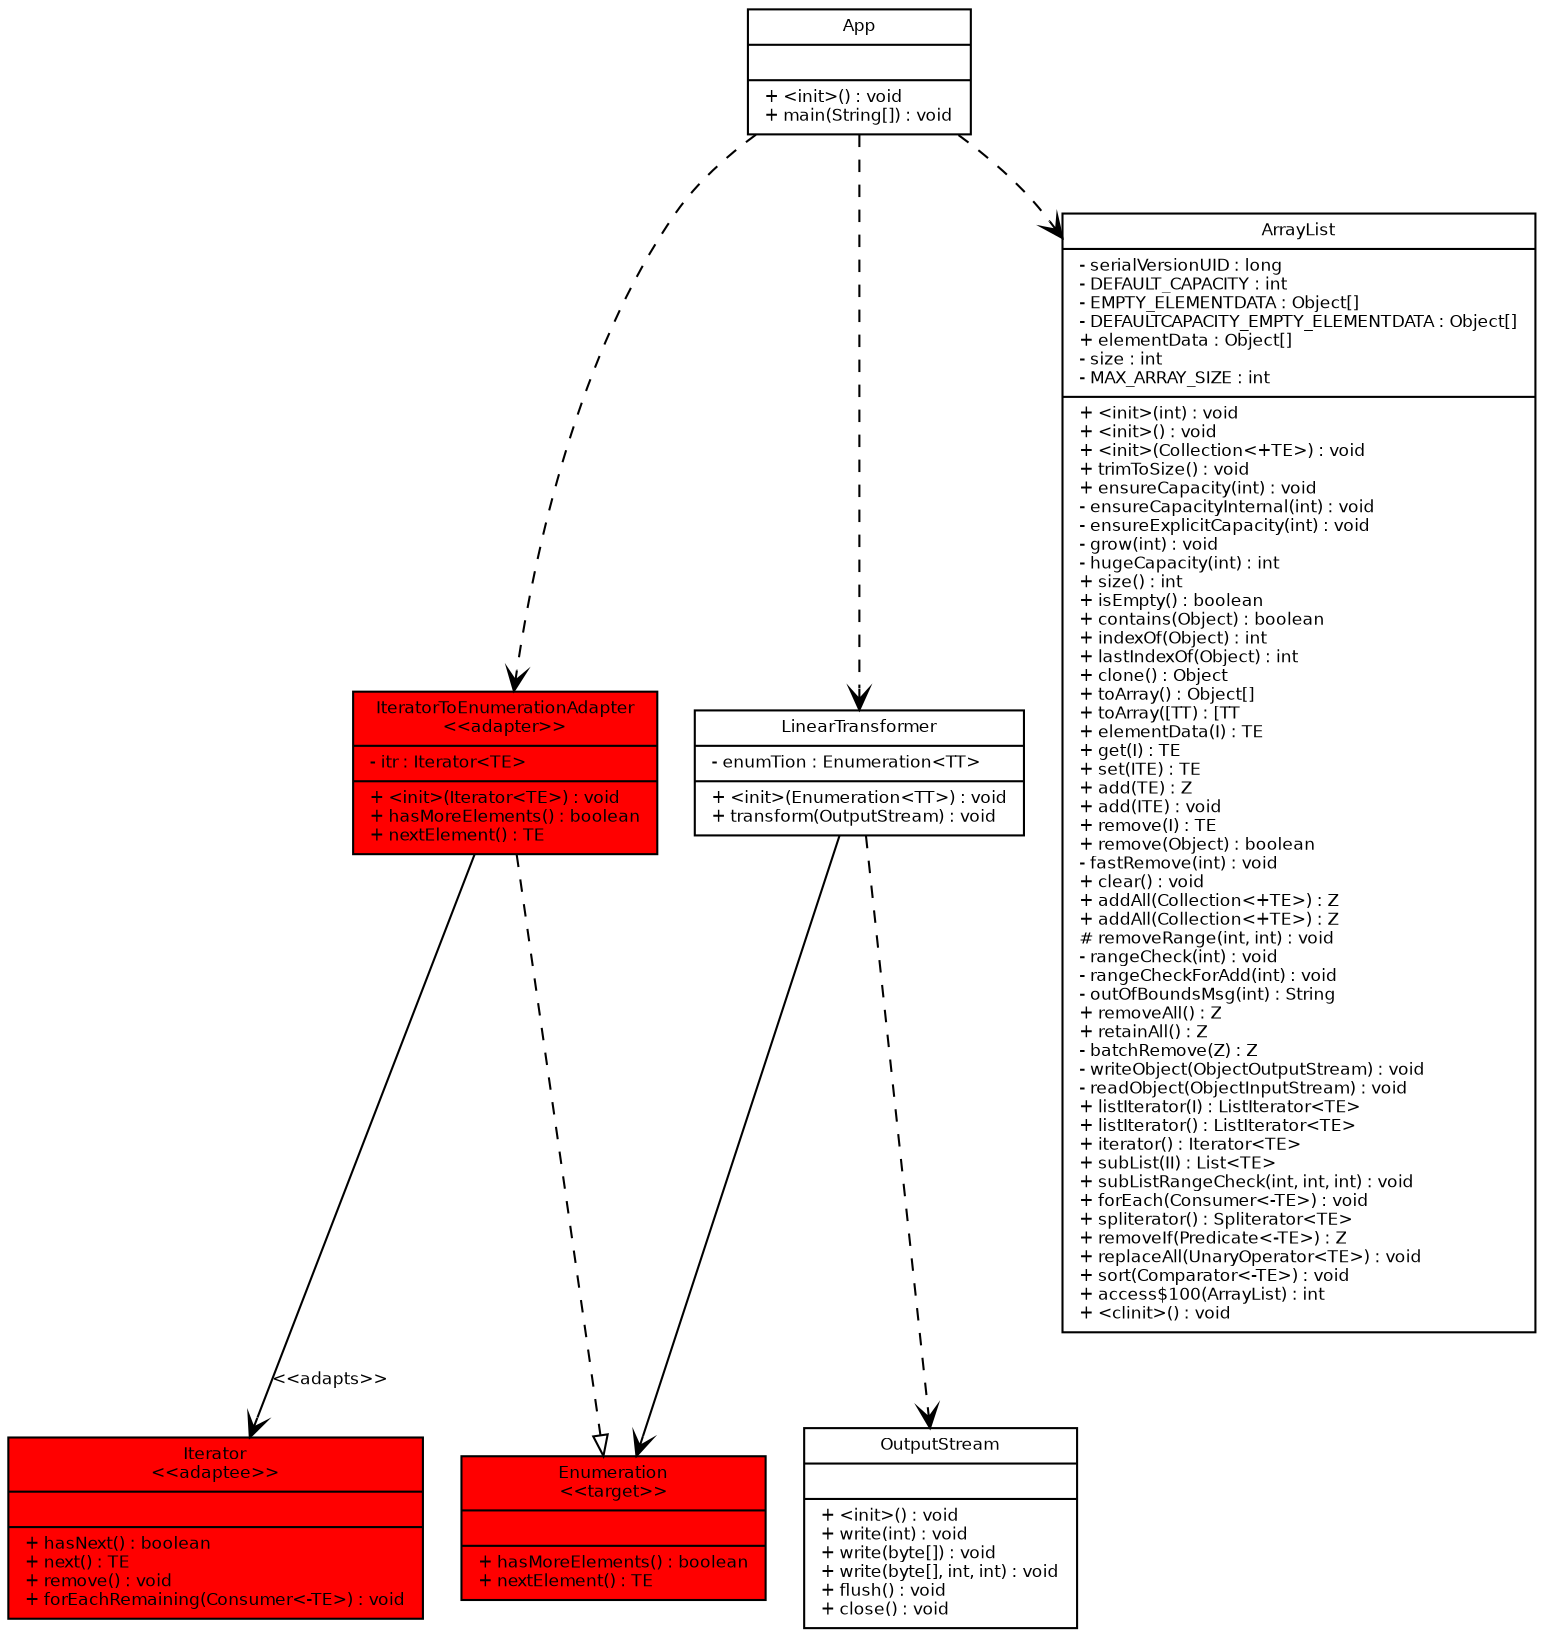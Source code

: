 digraph G {
fontname = " Bitstream Vera San"
fontsize =8
node [
style=filled
fillcolor=white
fontname = "Bitstream Vera Sans"
fontsize =8
shape = "record"]
edge [
fontname = "Bitstream Vera Sans"
fontsize =8
]
App [
label = "{App
||+ \<init\>() : void\l+ main(String[]) : void\l}"
]
IteratorToEnumerationAdapter [
fillcolor = red
label = "{IteratorToEnumerationAdapter
\n\<\<adapter\>\>\n|- itr : Iterator\<TE\>\l|+ \<init\>(Iterator\<TE\>) : void\l+ hasMoreElements() : boolean\l+ nextElement() : TE\l}"
]
LinearTransformer [
label = "{LinearTransformer
|- enumTion : Enumeration\<TT\>\l|+ \<init\>(Enumeration\<TT\>) : void\l+ transform(OutputStream) : void\l}"
]
ArrayList [
label = "{ArrayList
|- serialVersionUID : long\l- DEFAULT_CAPACITY : int\l- EMPTY_ELEMENTDATA : Object[]\l- DEFAULTCAPACITY_EMPTY_ELEMENTDATA : Object[]\l+ elementData : Object[]\l- size : int\l- MAX_ARRAY_SIZE : int\l|+ \<init\>(int) : void\l+ \<init\>() : void\l+ \<init\>(Collection\<+TE\>) : void\l+ trimToSize() : void\l+ ensureCapacity(int) : void\l- ensureCapacityInternal(int) : void\l- ensureExplicitCapacity(int) : void\l- grow(int) : void\l- hugeCapacity(int) : int\l+ size() : int\l+ isEmpty() : boolean\l+ contains(Object) : boolean\l+ indexOf(Object) : int\l+ lastIndexOf(Object) : int\l+ clone() : Object\l+ toArray() : Object[]\l+ toArray([TT) : [TT\l+ elementData(I) : TE\l+ get(I) : TE\l+ set(ITE) : TE\l+ add(TE) : Z\l+ add(ITE) : void\l+ remove(I) : TE\l+ remove(Object) : boolean\l- fastRemove(int) : void\l+ clear() : void\l+ addAll(Collection\<+TE\>) : Z\l+ addAll(Collection\<+TE\>) : Z\l# removeRange(int, int) : void\l- rangeCheck(int) : void\l- rangeCheckForAdd(int) : void\l- outOfBoundsMsg(int) : String\l+ removeAll() : Z\l+ retainAll() : Z\l- batchRemove(Z) : Z\l- writeObject(ObjectOutputStream) : void\l- readObject(ObjectInputStream) : void\l+ listIterator(I) : ListIterator\<TE\>\l+ listIterator() : ListIterator\<TE\>\l+ iterator() : Iterator\<TE\>\l+ subList(II) : List\<TE\>\l+ subListRangeCheck(int, int, int) : void\l+ forEach(Consumer\<-TE\>) : void\l+ spliterator() : Spliterator\<TE\>\l+ removeIf(Predicate\<-TE\>) : Z\l+ replaceAll(UnaryOperator\<TE\>) : void\l+ sort(Comparator\<-TE\>) : void\l+ access$100(ArrayList) : int\l+ \<clinit\>() : void\l}"
]
Enumeration [
fillcolor = red
label = "{Enumeration
\n\<\<target\>\>\n||+ hasMoreElements() : boolean\l+ nextElement() : TE\l}"
]
Iterator [
fillcolor = red
label = "{Iterator
\n\<\<adaptee\>\>\n||+ hasNext() : boolean\l+ next() : TE\l+ remove() : void\l+ forEachRemaining(Consumer\<-TE\>) : void\l}"
]
OutputStream [
label = "{OutputStream
||+ \<init\>() : void\l+ write(int) : void\l+ write(byte[]) : void\l+ write(byte[], int, int) : void\l+ flush() : void\l+ close() : void\l}"
]
edge [
arrowhead = "empty"
style = "solid"
]
edge [
arrowhead = "vee"
style = "solid"
]
LinearTransformer -> Enumeration
edge [
label = ""
]
edge [
label = "\<\<adapts\>\>"
]
IteratorToEnumerationAdapter -> Iterator
edge [
label = ""
]
edge [
arrowhead = "empty"
style = "dashed"
]
IteratorToEnumerationAdapter -> Enumeration
edge [
arrowhead = "vee"
style = "dashed"
]
App -> ArrayList
App -> IteratorToEnumerationAdapter
App -> LinearTransformer
LinearTransformer -> OutputStream
}
